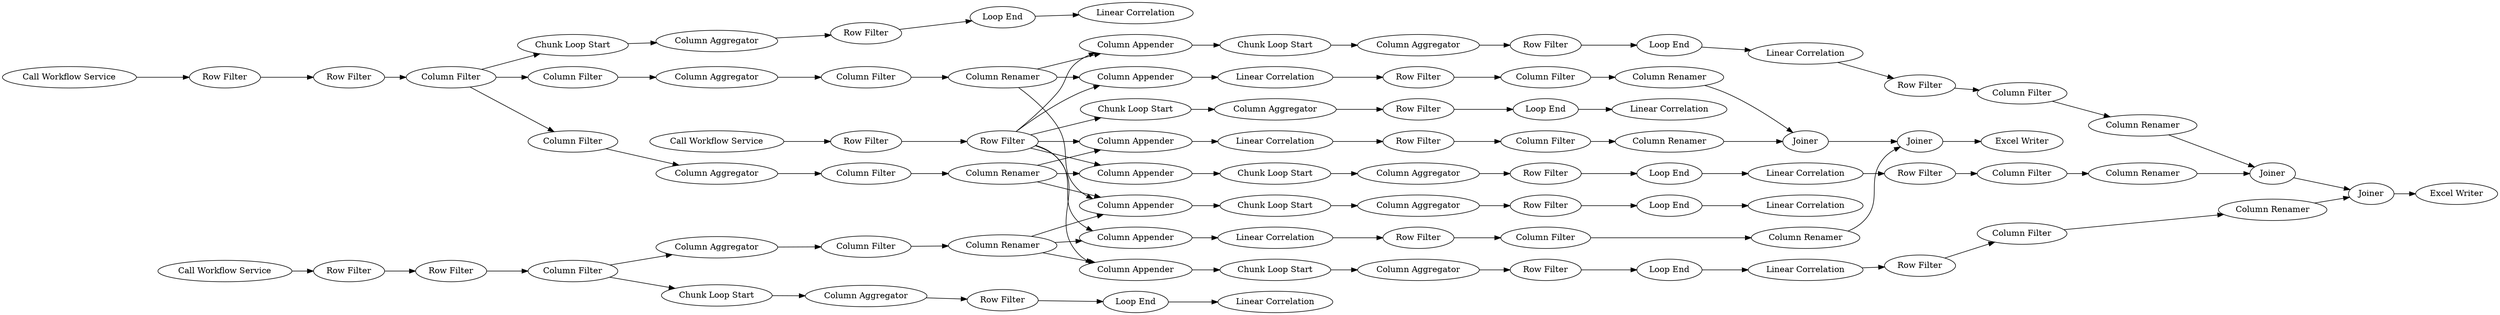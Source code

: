 digraph {
	"2472133300372350882_15" [label="Row Filter"]
	"2472133300372350882_85" [label="Column Appender"]
	"2472133300372350882_35" [label="Column Aggregator"]
	"-8951774133935133233_21" [label="Row Filter"]
	"2472133300372350882_49" [label="Column Filter"]
	"-6756718279350298560_18" [label="Loop End"]
	"2472133300372350882_66" [label="Row Filter"]
	"2472133300372350882_91" [label=Joiner]
	"-1362185218386964489_19" [label="Chunk Loop Start"]
	"2472133300372350882_50" [label="Row Filter"]
	"-8951774133935133233_18" [label="Loop End"]
	"-6756718279350298560_21" [label="Row Filter"]
	"2472133300372350882_45" [label="Call Workflow Service"]
	"-8412794922764607160_18" [label="Loop End"]
	"2472133300372350882_48" [label="Column Filter"]
	"2472133300372350882_73" [label="Column Renamer"]
	"2472133300372350882_82" [label="Linear Correlation"]
	"-1362185218386964489_18" [label="Loop End"]
	"-6756718279350298560_20" [label="Column Aggregator"]
	"2472133300372350882_14" [label="Linear Correlation"]
	"2472133300372350882_52" [label="Column Renamer"]
	"2472133300372350882_95" [label="Row Filter"]
	"2472133300372350882_89" [label="Column Appender"]
	"2472133300372350882_59" [label="Column Filter"]
	"2472133300372350882_33" [label="Linear Correlation"]
	"2472133300372350882_31" [label="Column Appender"]
	"-8412794922764607160_19" [label="Chunk Loop Start"]
	"-8951774133935133233_20" [label="Column Aggregator"]
	"2472133300372350882_83" [label="Column Filter"]
	"-4499354223178051690_19" [label="Chunk Loop Start"]
	"-4702327004983384471_18" [label="Loop End"]
	"2472133300372350882_55" [label="Row Filter"]
	"2472133300372350882_76" [label="Excel Writer"]
	"2472133300372350882_71" [label="Column Filter"]
	"2472133300372350882_97" [label="Row Filter"]
	"-1362185218386964489_20" [label="Column Aggregator"]
	"-4702327004983384471_21" [label="Row Filter"]
	"2472133300372350882_75" [label=Joiner]
	"2472133300372350882_90" [label="Linear Correlation"]
	"-4499354223178051690_20" [label="Column Aggregator"]
	"2472133300372350882_41" [label="Linear Correlation"]
	"2472133300372350882_26" [label="Column Appender"]
	"2472133300372350882_30" [label="Column Filter"]
	"2472133300372350882_16" [label="Linear Correlation"]
	"-4499354223178051690_21" [label="Row Filter"]
	"2472133300372350882_77" [label="Column Filter"]
	"2472133300372350882_67" [label="Row Filter"]
	"-6756718279350298560_19" [label="Chunk Loop Start"]
	"-4755454783829934311_18" [label="Loop End"]
	"2472133300372350882_86" [label="Column Renamer"]
	"-4755454783829934311_19" [label="Chunk Loop Start"]
	"2472133300372350882_84" [label="Column Renamer"]
	"2472133300372350882_54" [label="Row Filter"]
	"-8412794922764607160_21" [label="Row Filter"]
	"-8951774133935133233_19" [label="Chunk Loop Start"]
	"2472133300372350882_62" [label="Column Appender"]
	"-8412794922764607160_20" [label="Column Aggregator"]
	"2472133300372350882_1" [label="Call Workflow Service"]
	"2472133300372350882_70" [label="Column Filter"]
	"2472133300372350882_72" [label="Column Renamer"]
	"2472133300372350882_92" [label="Excel Writer"]
	"2472133300372350882_53" [label="Column Renamer"]
	"2472133300372350882_78" [label=Joiner]
	"2472133300372350882_24" [label="Column Aggregator"]
	"2472133300372350882_51" [label="Column Renamer"]
	"2472133300372350882_38" [label="Linear Correlation"]
	"2472133300372350882_68" [label=Joiner]
	"2472133300372350882_96" [label="Linear Correlation"]
	"2472133300372350882_60" [label="Column Filter"]
	"2472133300372350882_94" [label="Row Filter"]
	"-4499354223178051690_18" [label="Loop End"]
	"2472133300372350882_80" [label="Column Appender"]
	"2472133300372350882_79" [label="Column Filter"]
	"-4755454783829934311_20" [label="Column Aggregator"]
	"2472133300372350882_47" [label="Column Aggregator"]
	"2472133300372350882_17" [label="Row Filter"]
	"-4755454783829934311_21" [label="Row Filter"]
	"2472133300372350882_74" [label="Column Renamer"]
	"-4702327004983384471_19" [label="Chunk Loop Start"]
	"2472133300372350882_42" [label="Row Filter"]
	"2472133300372350882_65" [label="Row Filter"]
	"2472133300372350882_29" [label="Linear Correlation"]
	"2472133300372350882_64" [label="Linear Correlation"]
	"-1362185218386964489_21" [label="Row Filter"]
	"-4702327004983384471_20" [label="Column Aggregator"]
	"2472133300372350882_69" [label="Column Filter"]
	"2472133300372350882_2" [label="Call Workflow Service"]
	"2472133300372350882_61" [label="Column Filter"]
	"2472133300372350882_25" [label="Column Filter"]
	"2472133300372350882_87" [label="Column Renamer"]
	"2472133300372350882_36" [label="Column Appender"]
	"2472133300372350882_82" -> "2472133300372350882_95"
	"2472133300372350882_80" -> "2472133300372350882_82"
	"2472133300372350882_2" -> "2472133300372350882_17"
	"2472133300372350882_26" -> "-1362185218386964489_19"
	"2472133300372350882_78" -> "2472133300372350882_91"
	"2472133300372350882_54" -> "2472133300372350882_26"
	"2472133300372350882_77" -> "2472133300372350882_86"
	"2472133300372350882_90" -> "2472133300372350882_94"
	"-4755454783829934311_21" -> "-4755454783829934311_18"
	"2472133300372350882_54" -> "2472133300372350882_31"
	"-4702327004983384471_18" -> "2472133300372350882_64"
	"2472133300372350882_87" -> "2472133300372350882_91"
	"2472133300372350882_89" -> "2472133300372350882_96"
	"-4499354223178051690_20" -> "-4499354223178051690_21"
	"-8951774133935133233_19" -> "-8951774133935133233_20"
	"2472133300372350882_42" -> "2472133300372350882_50"
	"2472133300372350882_85" -> "2472133300372350882_90"
	"2472133300372350882_30" -> "2472133300372350882_52"
	"-8412794922764607160_18" -> "2472133300372350882_41"
	"2472133300372350882_66" -> "2472133300372350882_69"
	"2472133300372350882_69" -> "2472133300372350882_72"
	"2472133300372350882_36" -> "-6756718279350298560_19"
	"2472133300372350882_54" -> "2472133300372350882_85"
	"2472133300372350882_52" -> "2472133300372350882_89"
	"2472133300372350882_53" -> "2472133300372350882_80"
	"2472133300372350882_51" -> "2472133300372350882_36"
	"2472133300372350882_49" -> "2472133300372350882_47"
	"-1362185218386964489_20" -> "-1362185218386964489_21"
	"2472133300372350882_15" -> "2472133300372350882_55"
	"2472133300372350882_24" -> "2472133300372350882_25"
	"2472133300372350882_75" -> "2472133300372350882_76"
	"2472133300372350882_54" -> "2472133300372350882_89"
	"-4702327004983384471_20" -> "-4702327004983384471_21"
	"2472133300372350882_71" -> "2472133300372350882_74"
	"2472133300372350882_86" -> "2472133300372350882_78"
	"-6756718279350298560_20" -> "-6756718279350298560_21"
	"2472133300372350882_25" -> "2472133300372350882_53"
	"2472133300372350882_54" -> "2472133300372350882_62"
	"-4755454783829934311_19" -> "-4755454783829934311_20"
	"2472133300372350882_64" -> "2472133300372350882_65"
	"-8412794922764607160_20" -> "-8412794922764607160_21"
	"2472133300372350882_48" -> "2472133300372350882_51"
	"2472133300372350882_65" -> "2472133300372350882_71"
	"-4499354223178051690_19" -> "-4499354223178051690_20"
	"2472133300372350882_67" -> "2472133300372350882_70"
	"2472133300372350882_29" -> "2472133300372350882_66"
	"2472133300372350882_33" -> "2472133300372350882_67"
	"2472133300372350882_68" -> "2472133300372350882_75"
	"2472133300372350882_52" -> "2472133300372350882_36"
	"2472133300372350882_59" -> "2472133300372350882_60"
	"-6756718279350298560_21" -> "-6756718279350298560_18"
	"-8951774133935133233_20" -> "-8951774133935133233_21"
	"-6756718279350298560_18" -> "2472133300372350882_38"
	"-4702327004983384471_19" -> "-4702327004983384471_20"
	"2472133300372350882_53" -> "2472133300372350882_26"
	"2472133300372350882_61" -> "2472133300372350882_35"
	"2472133300372350882_79" -> "2472133300372350882_84"
	"2472133300372350882_54" -> "-4499354223178051690_19"
	"2472133300372350882_60" -> "2472133300372350882_24"
	"2472133300372350882_84" -> "2472133300372350882_78"
	"-8951774133935133233_18" -> "2472133300372350882_14"
	"2472133300372350882_83" -> "2472133300372350882_87"
	"2472133300372350882_62" -> "-4702327004983384471_19"
	"2472133300372350882_1" -> "2472133300372350882_15"
	"-1362185218386964489_19" -> "-1362185218386964489_20"
	"2472133300372350882_74" -> "2472133300372350882_75"
	"-8412794922764607160_21" -> "-8412794922764607160_18"
	"2472133300372350882_97" -> "2472133300372350882_77"
	"2472133300372350882_95" -> "2472133300372350882_79"
	"2472133300372350882_49" -> "-8412794922764607160_19"
	"-8951774133935133233_21" -> "-8951774133935133233_18"
	"2472133300372350882_72" -> "2472133300372350882_68"
	"2472133300372350882_96" -> "2472133300372350882_97"
	"-1362185218386964489_21" -> "-1362185218386964489_18"
	"2472133300372350882_55" -> "2472133300372350882_59"
	"-1362185218386964489_18" -> "2472133300372350882_29"
	"-6756718279350298560_19" -> "-6756718279350298560_20"
	"2472133300372350882_54" -> "2472133300372350882_80"
	"2472133300372350882_73" -> "2472133300372350882_68"
	"2472133300372350882_45" -> "2472133300372350882_42"
	"2472133300372350882_31" -> "-4755454783829934311_19"
	"-4499354223178051690_18" -> "2472133300372350882_16"
	"-4499354223178051690_21" -> "-4499354223178051690_18"
	"2472133300372350882_59" -> "2472133300372350882_61"
	"2472133300372350882_51" -> "2472133300372350882_85"
	"2472133300372350882_17" -> "2472133300372350882_54"
	"-4702327004983384471_21" -> "-4702327004983384471_18"
	"2472133300372350882_94" -> "2472133300372350882_83"
	"2472133300372350882_91" -> "2472133300372350882_92"
	"2472133300372350882_70" -> "2472133300372350882_73"
	"2472133300372350882_50" -> "2472133300372350882_49"
	"2472133300372350882_52" -> "2472133300372350882_31"
	"2472133300372350882_59" -> "-8951774133935133233_19"
	"2472133300372350882_47" -> "2472133300372350882_48"
	"-4755454783829934311_20" -> "-4755454783829934311_21"
	"-4755454783829934311_18" -> "2472133300372350882_33"
	"2472133300372350882_53" -> "2472133300372350882_36"
	"2472133300372350882_51" -> "2472133300372350882_62"
	"-8412794922764607160_19" -> "-8412794922764607160_20"
	"2472133300372350882_35" -> "2472133300372350882_30"
	rankdir=LR
}
